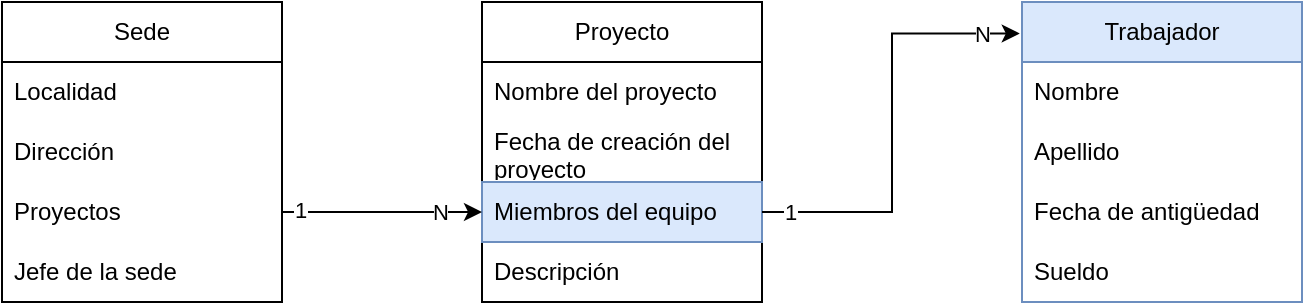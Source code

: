 <mxfile version="23.0.1" type="device">
  <diagram id="C5RBs43oDa-KdzZeNtuy" name="Page-1">
    <mxGraphModel dx="574" dy="308" grid="1" gridSize="10" guides="1" tooltips="1" connect="1" arrows="1" fold="1" page="1" pageScale="1" pageWidth="827" pageHeight="1169" math="0" shadow="0">
      <root>
        <mxCell id="WIyWlLk6GJQsqaUBKTNV-0" />
        <mxCell id="WIyWlLk6GJQsqaUBKTNV-1" parent="WIyWlLk6GJQsqaUBKTNV-0" />
        <mxCell id="8EC9gYG-cxkgym9MF3Su-9" value="Proyecto" style="swimlane;fontStyle=0;childLayout=stackLayout;horizontal=1;startSize=30;horizontalStack=0;resizeParent=1;resizeParentMax=0;resizeLast=0;collapsible=1;marginBottom=0;whiteSpace=wrap;html=1;" vertex="1" parent="WIyWlLk6GJQsqaUBKTNV-1">
          <mxGeometry x="300" y="150" width="140" height="150" as="geometry" />
        </mxCell>
        <mxCell id="8EC9gYG-cxkgym9MF3Su-10" value="Nombre del proyecto" style="text;strokeColor=none;fillColor=none;align=left;verticalAlign=middle;spacingLeft=4;spacingRight=4;overflow=hidden;points=[[0,0.5],[1,0.5]];portConstraint=eastwest;rotatable=0;whiteSpace=wrap;html=1;" vertex="1" parent="8EC9gYG-cxkgym9MF3Su-9">
          <mxGeometry y="30" width="140" height="30" as="geometry" />
        </mxCell>
        <mxCell id="8EC9gYG-cxkgym9MF3Su-11" value="Fecha de creación del proyecto" style="text;strokeColor=none;fillColor=none;align=left;verticalAlign=middle;spacingLeft=4;spacingRight=4;overflow=hidden;points=[[0,0.5],[1,0.5]];portConstraint=eastwest;rotatable=0;whiteSpace=wrap;html=1;" vertex="1" parent="8EC9gYG-cxkgym9MF3Su-9">
          <mxGeometry y="60" width="140" height="30" as="geometry" />
        </mxCell>
        <mxCell id="8EC9gYG-cxkgym9MF3Su-12" value="Miembros del equipo&lt;br/&gt;" style="text;strokeColor=#6c8ebf;fillColor=#dae8fc;align=left;verticalAlign=middle;spacingLeft=4;spacingRight=4;overflow=hidden;points=[[0,0.5],[1,0.5]];portConstraint=eastwest;rotatable=0;whiteSpace=wrap;html=1;" vertex="1" parent="8EC9gYG-cxkgym9MF3Su-9">
          <mxGeometry y="90" width="140" height="30" as="geometry" />
        </mxCell>
        <mxCell id="8EC9gYG-cxkgym9MF3Su-13" value="Descripción" style="text;strokeColor=none;fillColor=none;align=left;verticalAlign=middle;spacingLeft=4;spacingRight=4;overflow=hidden;points=[[0,0.5],[1,0.5]];portConstraint=eastwest;rotatable=0;whiteSpace=wrap;html=1;" vertex="1" parent="8EC9gYG-cxkgym9MF3Su-9">
          <mxGeometry y="120" width="140" height="30" as="geometry" />
        </mxCell>
        <mxCell id="8EC9gYG-cxkgym9MF3Su-14" value="Trabajador" style="swimlane;fontStyle=0;childLayout=stackLayout;horizontal=1;startSize=30;horizontalStack=0;resizeParent=1;resizeParentMax=0;resizeLast=0;collapsible=1;marginBottom=0;whiteSpace=wrap;html=1;fillColor=#dae8fc;strokeColor=#6c8ebf;" vertex="1" parent="WIyWlLk6GJQsqaUBKTNV-1">
          <mxGeometry x="570" y="150" width="140" height="150" as="geometry" />
        </mxCell>
        <mxCell id="8EC9gYG-cxkgym9MF3Su-15" value="Nombre" style="text;strokeColor=none;fillColor=none;align=left;verticalAlign=middle;spacingLeft=4;spacingRight=4;overflow=hidden;points=[[0,0.5],[1,0.5]];portConstraint=eastwest;rotatable=0;whiteSpace=wrap;html=1;" vertex="1" parent="8EC9gYG-cxkgym9MF3Su-14">
          <mxGeometry y="30" width="140" height="30" as="geometry" />
        </mxCell>
        <mxCell id="8EC9gYG-cxkgym9MF3Su-16" value="Apellido" style="text;strokeColor=none;fillColor=none;align=left;verticalAlign=middle;spacingLeft=4;spacingRight=4;overflow=hidden;points=[[0,0.5],[1,0.5]];portConstraint=eastwest;rotatable=0;whiteSpace=wrap;html=1;" vertex="1" parent="8EC9gYG-cxkgym9MF3Su-14">
          <mxGeometry y="60" width="140" height="30" as="geometry" />
        </mxCell>
        <mxCell id="8EC9gYG-cxkgym9MF3Su-17" value="Fecha de antigüedad" style="text;strokeColor=none;fillColor=none;align=left;verticalAlign=middle;spacingLeft=4;spacingRight=4;overflow=hidden;points=[[0,0.5],[1,0.5]];portConstraint=eastwest;rotatable=0;whiteSpace=wrap;html=1;" vertex="1" parent="8EC9gYG-cxkgym9MF3Su-14">
          <mxGeometry y="90" width="140" height="30" as="geometry" />
        </mxCell>
        <mxCell id="8EC9gYG-cxkgym9MF3Su-19" value="Sueldo" style="text;strokeColor=none;fillColor=none;align=left;verticalAlign=middle;spacingLeft=4;spacingRight=4;overflow=hidden;points=[[0,0.5],[1,0.5]];portConstraint=eastwest;rotatable=0;whiteSpace=wrap;html=1;" vertex="1" parent="8EC9gYG-cxkgym9MF3Su-14">
          <mxGeometry y="120" width="140" height="30" as="geometry" />
        </mxCell>
        <mxCell id="8EC9gYG-cxkgym9MF3Su-0" value="Sede" style="swimlane;fontStyle=0;childLayout=stackLayout;horizontal=1;startSize=30;horizontalStack=0;resizeParent=1;resizeParentMax=0;resizeLast=0;collapsible=1;marginBottom=0;whiteSpace=wrap;html=1;" vertex="1" parent="WIyWlLk6GJQsqaUBKTNV-1">
          <mxGeometry x="60" y="150" width="140" height="150" as="geometry" />
        </mxCell>
        <mxCell id="8EC9gYG-cxkgym9MF3Su-1" value="Localidad" style="text;strokeColor=none;fillColor=none;align=left;verticalAlign=middle;spacingLeft=4;spacingRight=4;overflow=hidden;points=[[0,0.5],[1,0.5]];portConstraint=eastwest;rotatable=0;whiteSpace=wrap;html=1;" vertex="1" parent="8EC9gYG-cxkgym9MF3Su-0">
          <mxGeometry y="30" width="140" height="30" as="geometry" />
        </mxCell>
        <mxCell id="8EC9gYG-cxkgym9MF3Su-2" value="Dirección" style="text;strokeColor=none;fillColor=none;align=left;verticalAlign=middle;spacingLeft=4;spacingRight=4;overflow=hidden;points=[[0,0.5],[1,0.5]];portConstraint=eastwest;rotatable=0;whiteSpace=wrap;html=1;" vertex="1" parent="8EC9gYG-cxkgym9MF3Su-0">
          <mxGeometry y="60" width="140" height="30" as="geometry" />
        </mxCell>
        <mxCell id="8EC9gYG-cxkgym9MF3Su-4" value="Proyectos" style="text;strokeColor=none;fillColor=none;align=left;verticalAlign=middle;spacingLeft=4;spacingRight=4;overflow=hidden;points=[[0,0.5],[1,0.5]];portConstraint=eastwest;rotatable=0;whiteSpace=wrap;html=1;" vertex="1" parent="8EC9gYG-cxkgym9MF3Su-0">
          <mxGeometry y="90" width="140" height="30" as="geometry" />
        </mxCell>
        <mxCell id="8EC9gYG-cxkgym9MF3Su-3" value="Jefe de la sede" style="text;strokeColor=none;fillColor=none;align=left;verticalAlign=middle;spacingLeft=4;spacingRight=4;overflow=hidden;points=[[0,0.5],[1,0.5]];portConstraint=eastwest;rotatable=0;whiteSpace=wrap;html=1;" vertex="1" parent="8EC9gYG-cxkgym9MF3Su-0">
          <mxGeometry y="120" width="140" height="30" as="geometry" />
        </mxCell>
        <mxCell id="8EC9gYG-cxkgym9MF3Su-35" style="edgeStyle=orthogonalEdgeStyle;rounded=0;orthogonalLoop=1;jettySize=auto;html=1;entryX=0;entryY=0.5;entryDx=0;entryDy=0;" edge="1" parent="WIyWlLk6GJQsqaUBKTNV-1" source="8EC9gYG-cxkgym9MF3Su-4" target="8EC9gYG-cxkgym9MF3Su-12">
          <mxGeometry relative="1" as="geometry" />
        </mxCell>
        <mxCell id="8EC9gYG-cxkgym9MF3Su-37" value="1" style="edgeLabel;html=1;align=center;verticalAlign=middle;resizable=0;points=[];" vertex="1" connectable="0" parent="8EC9gYG-cxkgym9MF3Su-35">
          <mxGeometry x="-0.826" y="1" relative="1" as="geometry">
            <mxPoint as="offset" />
          </mxGeometry>
        </mxCell>
        <mxCell id="8EC9gYG-cxkgym9MF3Su-39" value="N" style="edgeLabel;html=1;align=center;verticalAlign=middle;resizable=0;points=[];" vertex="1" connectable="0" parent="8EC9gYG-cxkgym9MF3Su-35">
          <mxGeometry x="0.569" relative="1" as="geometry">
            <mxPoint as="offset" />
          </mxGeometry>
        </mxCell>
        <mxCell id="8EC9gYG-cxkgym9MF3Su-36" style="edgeStyle=orthogonalEdgeStyle;rounded=0;orthogonalLoop=1;jettySize=auto;html=1;entryX=-0.008;entryY=0.105;entryDx=0;entryDy=0;entryPerimeter=0;" edge="1" parent="WIyWlLk6GJQsqaUBKTNV-1" source="8EC9gYG-cxkgym9MF3Su-12" target="8EC9gYG-cxkgym9MF3Su-14">
          <mxGeometry relative="1" as="geometry" />
        </mxCell>
        <mxCell id="8EC9gYG-cxkgym9MF3Su-41" value="1" style="edgeLabel;html=1;align=center;verticalAlign=middle;resizable=0;points=[];" vertex="1" connectable="0" parent="8EC9gYG-cxkgym9MF3Su-36">
          <mxGeometry x="-0.872" relative="1" as="geometry">
            <mxPoint as="offset" />
          </mxGeometry>
        </mxCell>
        <mxCell id="8EC9gYG-cxkgym9MF3Su-42" value="N" style="edgeLabel;html=1;align=center;verticalAlign=middle;resizable=0;points=[];" vertex="1" connectable="0" parent="8EC9gYG-cxkgym9MF3Su-36">
          <mxGeometry x="0.821" relative="1" as="geometry">
            <mxPoint as="offset" />
          </mxGeometry>
        </mxCell>
      </root>
    </mxGraphModel>
  </diagram>
</mxfile>
